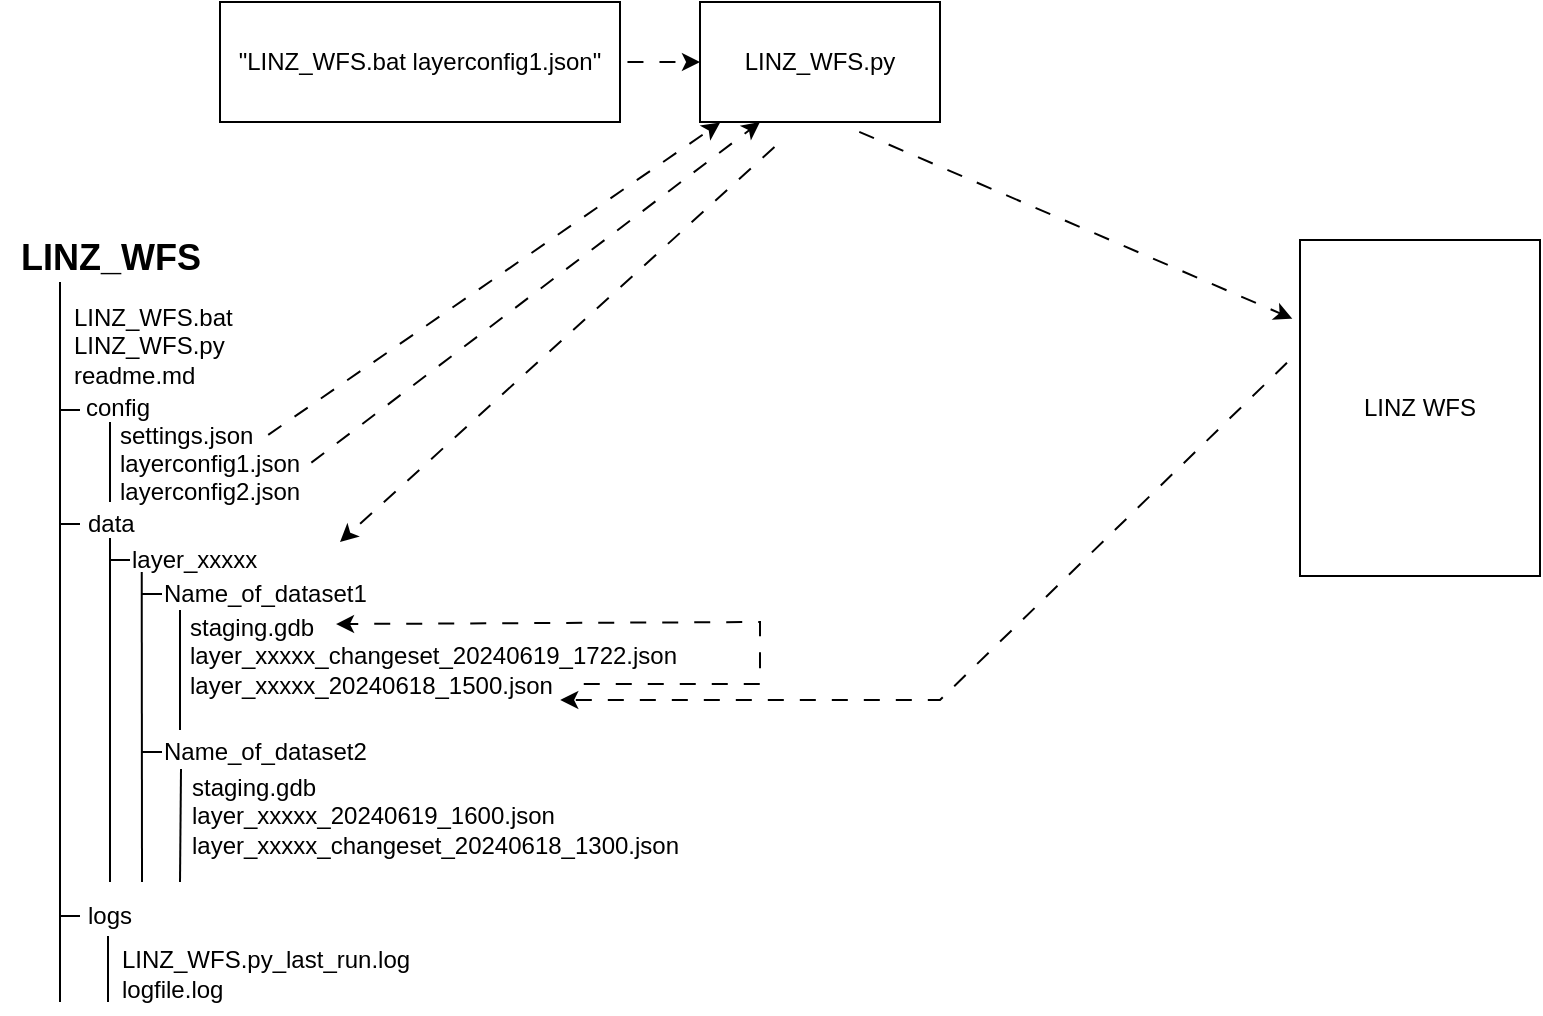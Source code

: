 <mxfile version="24.5.3" type="device" pages="2">
  <diagram name="Page-1" id="Ze1bGlfE2ohfcfPHaHTk">
    <mxGraphModel dx="1186" dy="729" grid="1" gridSize="10" guides="1" tooltips="1" connect="1" arrows="1" fold="1" page="1" pageScale="1" pageWidth="1654" pageHeight="1169" math="0" shadow="0">
      <root>
        <mxCell id="0" />
        <mxCell id="1" parent="0" />
        <mxCell id="RaZKygg7HJR882cANAni-19" value="layer_xxxxx" style="text;html=1;align=left;verticalAlign=middle;resizable=0;points=[];autosize=1;strokeColor=none;fillColor=none;" vertex="1" parent="1">
          <mxGeometry x="354" y="504" width="90" height="30" as="geometry" />
        </mxCell>
        <mxCell id="RaZKygg7HJR882cANAni-39" style="edgeStyle=orthogonalEdgeStyle;rounded=0;orthogonalLoop=1;jettySize=auto;html=1;entryX=0;entryY=0.5;entryDx=0;entryDy=0;flowAnimation=1;" edge="1" parent="1" source="LDll9gO7FLfQ4PAIb5rC-1" target="LDll9gO7FLfQ4PAIb5rC-2">
          <mxGeometry relative="1" as="geometry" />
        </mxCell>
        <mxCell id="LDll9gO7FLfQ4PAIb5rC-1" value="&quot;LINZ_WFS.bat layerconfig1.json&quot;" style="rounded=0;whiteSpace=wrap;html=1;" parent="1" vertex="1">
          <mxGeometry x="400" y="240" width="200" height="60" as="geometry" />
        </mxCell>
        <mxCell id="LDll9gO7FLfQ4PAIb5rC-2" value="LINZ_WFS.py" style="rounded=0;whiteSpace=wrap;html=1;" parent="1" vertex="1">
          <mxGeometry x="640" y="240" width="120" height="60" as="geometry" />
        </mxCell>
        <mxCell id="RaZKygg7HJR882cANAni-2" value="LINZ_WFS" style="text;html=1;align=center;verticalAlign=middle;resizable=0;points=[];autosize=1;strokeColor=none;fillColor=none;fontStyle=1;fontSize=18;" vertex="1" parent="1">
          <mxGeometry x="290" y="348" width="110" height="40" as="geometry" />
        </mxCell>
        <mxCell id="RaZKygg7HJR882cANAni-5" value="LINZ_WFS.bat&lt;div&gt;LINZ_WFS.py&lt;/div&gt;&lt;div&gt;readme.md&lt;/div&gt;" style="text;html=1;align=left;verticalAlign=middle;resizable=0;points=[];autosize=1;strokeColor=none;fillColor=none;" vertex="1" parent="1">
          <mxGeometry x="325" y="382" width="100" height="60" as="geometry" />
        </mxCell>
        <mxCell id="RaZKygg7HJR882cANAni-6" value="" style="endArrow=none;html=1;rounded=0;" edge="1" parent="1">
          <mxGeometry width="50" height="50" relative="1" as="geometry">
            <mxPoint x="320" y="740" as="sourcePoint" />
            <mxPoint x="320" y="380" as="targetPoint" />
          </mxGeometry>
        </mxCell>
        <mxCell id="RaZKygg7HJR882cANAni-7" value="" style="endArrow=none;html=1;rounded=0;" edge="1" parent="1">
          <mxGeometry width="50" height="50" relative="1" as="geometry">
            <mxPoint x="320" y="444.02" as="sourcePoint" />
            <mxPoint x="330" y="444" as="targetPoint" />
          </mxGeometry>
        </mxCell>
        <mxCell id="RaZKygg7HJR882cANAni-8" value="" style="endArrow=none;html=1;rounded=0;" edge="1" parent="1">
          <mxGeometry width="50" height="50" relative="1" as="geometry">
            <mxPoint x="320" y="501.02" as="sourcePoint" />
            <mxPoint x="330" y="501" as="targetPoint" />
          </mxGeometry>
        </mxCell>
        <mxCell id="RaZKygg7HJR882cANAni-11" value="config" style="text;html=1;align=left;verticalAlign=middle;resizable=0;points=[];autosize=1;strokeColor=none;fillColor=none;" vertex="1" parent="1">
          <mxGeometry x="331" y="428" width="60" height="30" as="geometry" />
        </mxCell>
        <mxCell id="RaZKygg7HJR882cANAni-12" value="logs" style="text;html=1;align=left;verticalAlign=middle;resizable=0;points=[];autosize=1;strokeColor=none;fillColor=none;" vertex="1" parent="1">
          <mxGeometry x="332" y="682" width="50" height="30" as="geometry" />
        </mxCell>
        <mxCell id="RaZKygg7HJR882cANAni-14" value="data" style="text;html=1;align=left;verticalAlign=middle;resizable=0;points=[];autosize=1;strokeColor=none;fillColor=none;" vertex="1" parent="1">
          <mxGeometry x="332" y="486" width="50" height="30" as="geometry" />
        </mxCell>
        <mxCell id="RaZKygg7HJR882cANAni-15" value="" style="endArrow=none;html=1;rounded=0;" edge="1" parent="1">
          <mxGeometry width="50" height="50" relative="1" as="geometry">
            <mxPoint x="345" y="680" as="sourcePoint" />
            <mxPoint x="345" y="508" as="targetPoint" />
          </mxGeometry>
        </mxCell>
        <mxCell id="RaZKygg7HJR882cANAni-18" value="Name_of_dataset1" style="text;html=1;align=left;verticalAlign=middle;resizable=0;points=[];autosize=1;strokeColor=none;fillColor=none;" vertex="1" parent="1">
          <mxGeometry x="370" y="521" width="120" height="30" as="geometry" />
        </mxCell>
        <mxCell id="RaZKygg7HJR882cANAni-20" value="Name_of_dataset2" style="text;html=1;align=left;verticalAlign=middle;resizable=0;points=[];autosize=1;strokeColor=none;fillColor=none;" vertex="1" parent="1">
          <mxGeometry x="370" y="600" width="120" height="30" as="geometry" />
        </mxCell>
        <mxCell id="RaZKygg7HJR882cANAni-21" value="" style="endArrow=none;html=1;rounded=0;" edge="1" parent="1">
          <mxGeometry width="50" height="50" relative="1" as="geometry">
            <mxPoint x="361" y="680" as="sourcePoint" />
            <mxPoint x="360.86" y="525" as="targetPoint" />
          </mxGeometry>
        </mxCell>
        <mxCell id="RaZKygg7HJR882cANAni-24" value="" style="endArrow=none;html=1;rounded=0;" edge="1" parent="1">
          <mxGeometry width="50" height="50" relative="1" as="geometry">
            <mxPoint x="345" y="519.02" as="sourcePoint" />
            <mxPoint x="355" y="519" as="targetPoint" />
          </mxGeometry>
        </mxCell>
        <mxCell id="RaZKygg7HJR882cANAni-25" value="" style="endArrow=none;html=1;rounded=0;" edge="1" parent="1">
          <mxGeometry width="50" height="50" relative="1" as="geometry">
            <mxPoint x="361" y="535.96" as="sourcePoint" />
            <mxPoint x="371" y="535.94" as="targetPoint" />
          </mxGeometry>
        </mxCell>
        <mxCell id="RaZKygg7HJR882cANAni-26" value="" style="endArrow=none;html=1;rounded=0;" edge="1" parent="1">
          <mxGeometry width="50" height="50" relative="1" as="geometry">
            <mxPoint x="345" y="490" as="sourcePoint" />
            <mxPoint x="345" y="450" as="targetPoint" />
          </mxGeometry>
        </mxCell>
        <mxCell id="RaZKygg7HJR882cANAni-27" value="settings.json" style="text;html=1;align=left;verticalAlign=middle;resizable=0;points=[];autosize=1;strokeColor=none;fillColor=none;" vertex="1" parent="1">
          <mxGeometry x="348" y="442" width="90" height="30" as="geometry" />
        </mxCell>
        <mxCell id="RaZKygg7HJR882cANAni-28" value="layerconfig1.json" style="text;html=1;align=left;verticalAlign=middle;resizable=0;points=[];autosize=1;strokeColor=none;fillColor=none;" vertex="1" parent="1">
          <mxGeometry x="348" y="456" width="110" height="30" as="geometry" />
        </mxCell>
        <mxCell id="RaZKygg7HJR882cANAni-29" value="layerconfig2.json" style="text;html=1;align=left;verticalAlign=middle;resizable=0;points=[];autosize=1;strokeColor=none;fillColor=none;" vertex="1" parent="1">
          <mxGeometry x="348" y="470" width="110" height="30" as="geometry" />
        </mxCell>
        <mxCell id="RaZKygg7HJR882cANAni-30" value="" style="endArrow=none;html=1;rounded=0;" edge="1" parent="1">
          <mxGeometry width="50" height="50" relative="1" as="geometry">
            <mxPoint x="380" y="604" as="sourcePoint" />
            <mxPoint x="380" y="544" as="targetPoint" />
          </mxGeometry>
        </mxCell>
        <mxCell id="RaZKygg7HJR882cANAni-31" value="LINZ_WFS.py_last_run.log&lt;div&gt;logfile.log&lt;/div&gt;" style="text;html=1;align=left;verticalAlign=middle;resizable=0;points=[];autosize=1;strokeColor=none;fillColor=none;" vertex="1" parent="1">
          <mxGeometry x="349" y="706" width="170" height="40" as="geometry" />
        </mxCell>
        <mxCell id="RaZKygg7HJR882cANAni-32" value="staging.gdb&lt;div&gt;layer_xxxxx_changeset_20240619_1722.json&lt;/div&gt;&lt;div&gt;layer_xxxxx_20240618_1500.json&lt;/div&gt;" style="text;html=1;align=left;verticalAlign=middle;resizable=0;points=[];autosize=1;strokeColor=none;fillColor=none;" vertex="1" parent="1">
          <mxGeometry x="383" y="537" width="270" height="60" as="geometry" />
        </mxCell>
        <mxCell id="RaZKygg7HJR882cANAni-33" value="" style="endArrow=none;html=1;rounded=0;" edge="1" parent="1">
          <mxGeometry width="50" height="50" relative="1" as="geometry">
            <mxPoint x="361" y="615.02" as="sourcePoint" />
            <mxPoint x="371" y="615" as="targetPoint" />
          </mxGeometry>
        </mxCell>
        <mxCell id="RaZKygg7HJR882cANAni-34" value="" style="endArrow=none;html=1;rounded=0;" edge="1" parent="1">
          <mxGeometry width="50" height="50" relative="1" as="geometry">
            <mxPoint x="380" y="680" as="sourcePoint" />
            <mxPoint x="380.5" y="623.5" as="targetPoint" />
          </mxGeometry>
        </mxCell>
        <mxCell id="RaZKygg7HJR882cANAni-35" value="staging.gdb&lt;div&gt;layer_xxxxx_20240619_1600.json&lt;/div&gt;&lt;div&gt;layer_xxxxx_changeset_20240618_1300.json&lt;/div&gt;" style="text;html=1;align=left;verticalAlign=middle;resizable=0;points=[];autosize=1;strokeColor=none;fillColor=none;" vertex="1" parent="1">
          <mxGeometry x="383.5" y="616.5" width="270" height="60" as="geometry" />
        </mxCell>
        <mxCell id="RaZKygg7HJR882cANAni-36" value="" style="endArrow=none;html=1;rounded=0;" edge="1" parent="1">
          <mxGeometry width="50" height="50" relative="1" as="geometry">
            <mxPoint x="320" y="697.02" as="sourcePoint" />
            <mxPoint x="330" y="697" as="targetPoint" />
          </mxGeometry>
        </mxCell>
        <mxCell id="RaZKygg7HJR882cANAni-37" value="" style="endArrow=none;html=1;rounded=0;" edge="1" parent="1">
          <mxGeometry width="50" height="50" relative="1" as="geometry">
            <mxPoint x="344" y="740" as="sourcePoint" />
            <mxPoint x="344" y="707" as="targetPoint" />
          </mxGeometry>
        </mxCell>
        <mxCell id="RaZKygg7HJR882cANAni-38" value="LINZ WFS" style="rounded=0;whiteSpace=wrap;html=1;" vertex="1" parent="1">
          <mxGeometry x="940" y="359" width="120" height="168" as="geometry" />
        </mxCell>
        <mxCell id="RaZKygg7HJR882cANAni-40" value="" style="endArrow=classic;html=1;rounded=0;exitX=0.664;exitY=0.085;exitDx=0;exitDy=0;exitPerimeter=0;flowAnimation=1;entryX=0.084;entryY=1.005;entryDx=0;entryDy=0;entryPerimeter=0;" edge="1" parent="1" source="RaZKygg7HJR882cANAni-28" target="LDll9gO7FLfQ4PAIb5rC-2">
          <mxGeometry width="50" height="50" relative="1" as="geometry">
            <mxPoint x="590" y="420" as="sourcePoint" />
            <mxPoint x="650" y="310" as="targetPoint" />
          </mxGeometry>
        </mxCell>
        <mxCell id="RaZKygg7HJR882cANAni-41" value="" style="endArrow=classic;html=1;rounded=0;exitX=0.861;exitY=0.086;exitDx=0;exitDy=0;exitPerimeter=0;flowAnimation=1;entryX=0.25;entryY=1;entryDx=0;entryDy=0;" edge="1" parent="1" source="RaZKygg7HJR882cANAni-29" target="LDll9gO7FLfQ4PAIb5rC-2">
          <mxGeometry width="50" height="50" relative="1" as="geometry">
            <mxPoint x="431" y="469" as="sourcePoint" />
            <mxPoint x="660" y="320" as="targetPoint" />
          </mxGeometry>
        </mxCell>
        <mxCell id="RaZKygg7HJR882cANAni-42" value="" style="endArrow=classic;html=1;rounded=0;exitX=0.861;exitY=0.086;exitDx=0;exitDy=0;exitPerimeter=0;flowAnimation=1;" edge="1" parent="1">
          <mxGeometry width="50" height="50" relative="1" as="geometry">
            <mxPoint x="680" y="310" as="sourcePoint" />
            <mxPoint x="460" y="510" as="targetPoint" />
          </mxGeometry>
        </mxCell>
        <mxCell id="RaZKygg7HJR882cANAni-43" value="" style="endArrow=classic;html=1;rounded=0;exitX=0.635;exitY=1.057;exitDx=0;exitDy=0;exitPerimeter=0;flowAnimation=1;entryX=-0.032;entryY=0.234;entryDx=0;entryDy=0;entryPerimeter=0;" edge="1" parent="1" source="LDll9gO7FLfQ4PAIb5rC-2" target="RaZKygg7HJR882cANAni-38">
          <mxGeometry width="50" height="50" relative="1" as="geometry">
            <mxPoint x="750" y="337" as="sourcePoint" />
            <mxPoint x="530" y="537" as="targetPoint" />
          </mxGeometry>
        </mxCell>
        <mxCell id="RaZKygg7HJR882cANAni-44" value="" style="endArrow=classic;html=1;rounded=0;exitX=-0.032;exitY=0.356;exitDx=0;exitDy=0;exitPerimeter=0;flowAnimation=1;entryX=0.693;entryY=0.883;entryDx=0;entryDy=0;entryPerimeter=0;" edge="1" parent="1">
          <mxGeometry width="50" height="50" relative="1" as="geometry">
            <mxPoint x="936.16" y="417.808" as="sourcePoint" />
            <mxPoint x="570.11" y="588.98" as="targetPoint" />
            <Array as="points">
              <mxPoint x="760" y="589" />
            </Array>
          </mxGeometry>
        </mxCell>
        <mxCell id="RaZKygg7HJR882cANAni-45" value="" style="endArrow=classic;html=1;rounded=0;exitX=0.693;exitY=0.717;exitDx=0;exitDy=0;exitPerimeter=0;flowAnimation=1;entryX=0.248;entryY=0.217;entryDx=0;entryDy=0;entryPerimeter=0;" edge="1" parent="1">
          <mxGeometry width="50" height="50" relative="1" as="geometry">
            <mxPoint x="578.15" y="581.02" as="sourcePoint" />
            <mxPoint x="458.0" y="551.02" as="targetPoint" />
            <Array as="points">
              <mxPoint x="670" y="581" />
              <mxPoint x="670" y="550" />
            </Array>
          </mxGeometry>
        </mxCell>
      </root>
    </mxGraphModel>
  </diagram>
  <diagram id="kFZ4mK9KGCh9pMJ1I_Pz" name="Page-2">
    <mxGraphModel dx="1779" dy="1094" grid="1" gridSize="10" guides="1" tooltips="1" connect="1" arrows="1" fold="1" page="1" pageScale="1" pageWidth="1169" pageHeight="827" math="0" shadow="0">
      <root>
        <mxCell id="0" />
        <mxCell id="1" parent="0" />
        <mxCell id="GNlKxyIuIKPViT63K3h2-47" value="" style="rounded=0;whiteSpace=wrap;html=1;textShadow=1;" vertex="1" parent="1">
          <mxGeometry x="70" y="40" width="710" height="1060" as="geometry" />
        </mxCell>
        <mxCell id="GNlKxyIuIKPViT63K3h2-22" style="edgeStyle=orthogonalEdgeStyle;rounded=0;orthogonalLoop=1;jettySize=auto;html=1;entryX=0.5;entryY=0;entryDx=0;entryDy=0;flowAnimation=1;textShadow=1;" edge="1" parent="1" source="GNlKxyIuIKPViT63K3h2-4" target="GNlKxyIuIKPViT63K3h2-7">
          <mxGeometry relative="1" as="geometry" />
        </mxCell>
        <mxCell id="GNlKxyIuIKPViT63K3h2-4" value="Load config file&lt;div&gt;e.g. layerconfig1.json&lt;/div&gt;" style="whiteSpace=wrap;html=1;textShadow=1;shadow=1;" vertex="1" parent="1">
          <mxGeometry x="370" y="160" width="160" height="60" as="geometry" />
        </mxCell>
        <mxCell id="GNlKxyIuIKPViT63K3h2-5" value="Load settings.json" style="whiteSpace=wrap;html=1;shadow=1;textShadow=1;" vertex="1" parent="1">
          <mxGeometry x="370" y="70" width="160" height="60" as="geometry" />
        </mxCell>
        <mxCell id="GNlKxyIuIKPViT63K3h2-24" style="edgeStyle=orthogonalEdgeStyle;rounded=0;orthogonalLoop=1;jettySize=auto;html=1;entryX=0.5;entryY=0;entryDx=0;entryDy=0;flowAnimation=1;textShadow=1;" edge="1" parent="1" source="GNlKxyIuIKPViT63K3h2-6" target="GNlKxyIuIKPViT63K3h2-8">
          <mxGeometry relative="1" as="geometry" />
        </mxCell>
        <mxCell id="GNlKxyIuIKPViT63K3h2-27" value="NO" style="edgeLabel;html=1;align=center;verticalAlign=middle;resizable=0;points=[];textShadow=1;" vertex="1" connectable="0" parent="GNlKxyIuIKPViT63K3h2-24">
          <mxGeometry x="-0.394" y="1" relative="1" as="geometry">
            <mxPoint as="offset" />
          </mxGeometry>
        </mxCell>
        <mxCell id="GNlKxyIuIKPViT63K3h2-25" style="edgeStyle=orthogonalEdgeStyle;rounded=0;orthogonalLoop=1;jettySize=auto;html=1;entryX=0.5;entryY=0;entryDx=0;entryDy=0;flowAnimation=1;textShadow=1;" edge="1" parent="1" source="GNlKxyIuIKPViT63K3h2-6" target="GNlKxyIuIKPViT63K3h2-9">
          <mxGeometry relative="1" as="geometry" />
        </mxCell>
        <mxCell id="GNlKxyIuIKPViT63K3h2-26" value="YES" style="edgeLabel;html=1;align=center;verticalAlign=middle;resizable=0;points=[];textShadow=1;" vertex="1" connectable="0" parent="GNlKxyIuIKPViT63K3h2-25">
          <mxGeometry x="-0.223" y="-1" relative="1" as="geometry">
            <mxPoint as="offset" />
          </mxGeometry>
        </mxCell>
        <mxCell id="GNlKxyIuIKPViT63K3h2-6" value="Is changeset?" style="rhombus;whiteSpace=wrap;html=1;textShadow=1;shadow=1;" vertex="1" parent="1">
          <mxGeometry x="390" y="333" width="120" height="110" as="geometry" />
        </mxCell>
        <mxCell id="GNlKxyIuIKPViT63K3h2-23" style="edgeStyle=orthogonalEdgeStyle;rounded=0;orthogonalLoop=1;jettySize=auto;html=1;entryX=0.5;entryY=0;entryDx=0;entryDy=0;flowAnimation=1;textShadow=1;" edge="1" parent="1" source="GNlKxyIuIKPViT63K3h2-7" target="GNlKxyIuIKPViT63K3h2-6">
          <mxGeometry relative="1" as="geometry" />
        </mxCell>
        <mxCell id="GNlKxyIuIKPViT63K3h2-7" value="Download raw data to json file in data directory" style="whiteSpace=wrap;html=1;textShadow=1;shadow=1;" vertex="1" parent="1">
          <mxGeometry x="370" y="250" width="160" height="60" as="geometry" />
        </mxCell>
        <mxCell id="GNlKxyIuIKPViT63K3h2-28" style="edgeStyle=orthogonalEdgeStyle;rounded=0;orthogonalLoop=1;jettySize=auto;html=1;entryX=0.5;entryY=0;entryDx=0;entryDy=0;flowAnimation=1;textShadow=1;" edge="1" parent="1" source="GNlKxyIuIKPViT63K3h2-8" target="GNlKxyIuIKPViT63K3h2-10">
          <mxGeometry relative="1" as="geometry" />
        </mxCell>
        <mxCell id="GNlKxyIuIKPViT63K3h2-8" value="Delete main layer in staging.gdb" style="whiteSpace=wrap;html=1;textShadow=1;shadow=1;" vertex="1" parent="1">
          <mxGeometry x="210" y="418" width="160" height="60" as="geometry" />
        </mxCell>
        <mxCell id="GNlKxyIuIKPViT63K3h2-31" style="edgeStyle=orthogonalEdgeStyle;rounded=0;orthogonalLoop=1;jettySize=auto;html=1;entryX=0.5;entryY=0;entryDx=0;entryDy=0;flowAnimation=1;textShadow=1;" edge="1" parent="1" source="GNlKxyIuIKPViT63K3h2-9" target="GNlKxyIuIKPViT63K3h2-11">
          <mxGeometry relative="1" as="geometry" />
        </mxCell>
        <mxCell id="GNlKxyIuIKPViT63K3h2-9" value="Delete changeset layer in staging.gdb" style="whiteSpace=wrap;html=1;textShadow=1;shadow=1;" vertex="1" parent="1">
          <mxGeometry x="530" y="418" width="160" height="60" as="geometry" />
        </mxCell>
        <mxCell id="GNlKxyIuIKPViT63K3h2-29" style="edgeStyle=orthogonalEdgeStyle;rounded=0;orthogonalLoop=1;jettySize=auto;html=1;entryX=0.5;entryY=0;entryDx=0;entryDy=0;flowAnimation=1;textShadow=1;" edge="1" parent="1" source="GNlKxyIuIKPViT63K3h2-10" target="GNlKxyIuIKPViT63K3h2-12">
          <mxGeometry relative="1" as="geometry" />
        </mxCell>
        <mxCell id="GNlKxyIuIKPViT63K3h2-10" value="Recreate main layer by converting JSON data to feature class" style="whiteSpace=wrap;html=1;textShadow=1;shadow=1;" vertex="1" parent="1">
          <mxGeometry x="210" y="508" width="160" height="60" as="geometry" />
        </mxCell>
        <mxCell id="GNlKxyIuIKPViT63K3h2-30" style="edgeStyle=orthogonalEdgeStyle;rounded=0;orthogonalLoop=1;jettySize=auto;html=1;entryX=0.5;entryY=0;entryDx=0;entryDy=0;flowAnimation=1;textShadow=1;" edge="1" parent="1" source="GNlKxyIuIKPViT63K3h2-11" target="GNlKxyIuIKPViT63K3h2-18">
          <mxGeometry relative="1" as="geometry" />
        </mxCell>
        <mxCell id="GNlKxyIuIKPViT63K3h2-11" value="Apply changes from changeset layer in staging gdb to main layer in staging.gdb" style="whiteSpace=wrap;html=1;textShadow=1;shadow=1;" vertex="1" parent="1">
          <mxGeometry x="530" y="508" width="160" height="60" as="geometry" />
        </mxCell>
        <mxCell id="GNlKxyIuIKPViT63K3h2-32" style="edgeStyle=orthogonalEdgeStyle;rounded=0;orthogonalLoop=1;jettySize=auto;html=1;entryX=0.5;entryY=0;entryDx=0;entryDy=0;flowAnimation=1;textShadow=1;" edge="1" parent="1" source="GNlKxyIuIKPViT63K3h2-12" target="GNlKxyIuIKPViT63K3h2-14">
          <mxGeometry relative="1" as="geometry" />
        </mxCell>
        <mxCell id="GNlKxyIuIKPViT63K3h2-39" value="YES" style="edgeLabel;html=1;align=center;verticalAlign=middle;resizable=0;points=[];textShadow=1;" vertex="1" connectable="0" parent="GNlKxyIuIKPViT63K3h2-32">
          <mxGeometry x="-0.578" y="-1" relative="1" as="geometry">
            <mxPoint as="offset" />
          </mxGeometry>
        </mxCell>
        <mxCell id="GNlKxyIuIKPViT63K3h2-40" style="edgeStyle=orthogonalEdgeStyle;rounded=0;orthogonalLoop=1;jettySize=auto;html=1;entryX=0.5;entryY=0;entryDx=0;entryDy=0;flowAnimation=1;textShadow=1;" edge="1" parent="1" source="GNlKxyIuIKPViT63K3h2-12" target="GNlKxyIuIKPViT63K3h2-20">
          <mxGeometry relative="1" as="geometry" />
        </mxCell>
        <mxCell id="GNlKxyIuIKPViT63K3h2-41" value="NO" style="edgeLabel;html=1;align=center;verticalAlign=middle;resizable=0;points=[];textShadow=1;" vertex="1" connectable="0" parent="GNlKxyIuIKPViT63K3h2-40">
          <mxGeometry x="-0.854" y="1" relative="1" as="geometry">
            <mxPoint as="offset" />
          </mxGeometry>
        </mxCell>
        <mxCell id="GNlKxyIuIKPViT63K3h2-12" value="Target specified?" style="rhombus;whiteSpace=wrap;html=1;textShadow=1;shadow=1;" vertex="1" parent="1">
          <mxGeometry x="230" y="598" width="120" height="110" as="geometry" />
        </mxCell>
        <mxCell id="GNlKxyIuIKPViT63K3h2-35" style="edgeStyle=orthogonalEdgeStyle;rounded=0;orthogonalLoop=1;jettySize=auto;html=1;entryX=0.5;entryY=0;entryDx=0;entryDy=0;exitX=0;exitY=0.5;exitDx=0;exitDy=0;flowAnimation=1;textShadow=1;" edge="1" parent="1" source="GNlKxyIuIKPViT63K3h2-14" target="GNlKxyIuIKPViT63K3h2-15">
          <mxGeometry relative="1" as="geometry" />
        </mxCell>
        <mxCell id="GNlKxyIuIKPViT63K3h2-49" value="YES" style="edgeLabel;html=1;align=center;verticalAlign=middle;resizable=0;points=[];textShadow=1;" vertex="1" connectable="0" parent="GNlKxyIuIKPViT63K3h2-35">
          <mxGeometry x="0.254" y="-1" relative="1" as="geometry">
            <mxPoint x="1" as="offset" />
          </mxGeometry>
        </mxCell>
        <mxCell id="GNlKxyIuIKPViT63K3h2-36" style="edgeStyle=orthogonalEdgeStyle;rounded=0;orthogonalLoop=1;jettySize=auto;html=1;entryX=0.5;entryY=0;entryDx=0;entryDy=0;exitX=1;exitY=0.5;exitDx=0;exitDy=0;flowAnimation=1;textShadow=1;" edge="1" parent="1" source="GNlKxyIuIKPViT63K3h2-14" target="GNlKxyIuIKPViT63K3h2-17">
          <mxGeometry relative="1" as="geometry" />
        </mxCell>
        <mxCell id="GNlKxyIuIKPViT63K3h2-50" value="NO" style="edgeLabel;html=1;align=center;verticalAlign=middle;resizable=0;points=[];textShadow=1;" vertex="1" connectable="0" parent="GNlKxyIuIKPViT63K3h2-36">
          <mxGeometry x="0.234" y="1" relative="1" as="geometry">
            <mxPoint as="offset" />
          </mxGeometry>
        </mxCell>
        <mxCell id="GNlKxyIuIKPViT63K3h2-14" value="Is target versioned&lt;div&gt;or has attachments?&lt;/div&gt;" style="rhombus;whiteSpace=wrap;html=1;textShadow=1;shadow=1;" vertex="1" parent="1">
          <mxGeometry x="215" y="738" width="150" height="110" as="geometry" />
        </mxCell>
        <mxCell id="GNlKxyIuIKPViT63K3h2-37" style="edgeStyle=orthogonalEdgeStyle;rounded=0;orthogonalLoop=1;jettySize=auto;html=1;entryX=0.5;entryY=0;entryDx=0;entryDy=0;flowAnimation=1;textShadow=1;" edge="1" parent="1" source="GNlKxyIuIKPViT63K3h2-15" target="GNlKxyIuIKPViT63K3h2-16">
          <mxGeometry relative="1" as="geometry" />
        </mxCell>
        <mxCell id="GNlKxyIuIKPViT63K3h2-15" value="Use DeleteRows to delete all rows in target." style="whiteSpace=wrap;html=1;textShadow=1;shadow=1;" vertex="1" parent="1">
          <mxGeometry x="140" y="837" width="100" height="60" as="geometry" />
        </mxCell>
        <mxCell id="GNlKxyIuIKPViT63K3h2-45" style="edgeStyle=orthogonalEdgeStyle;rounded=0;orthogonalLoop=1;jettySize=auto;html=1;entryX=0;entryY=0.5;entryDx=0;entryDy=0;exitX=0.5;exitY=1;exitDx=0;exitDy=0;flowAnimation=1;textShadow=1;" edge="1" parent="1" source="GNlKxyIuIKPViT63K3h2-16" target="GNlKxyIuIKPViT63K3h2-20">
          <mxGeometry relative="1" as="geometry" />
        </mxCell>
        <mxCell id="GNlKxyIuIKPViT63K3h2-16" value="Append all data from main layer in staging.gdb to target." style="whiteSpace=wrap;html=1;textShadow=1;shadow=1;" vertex="1" parent="1">
          <mxGeometry x="210" y="947" width="160" height="60" as="geometry" />
        </mxCell>
        <mxCell id="GNlKxyIuIKPViT63K3h2-38" style="edgeStyle=orthogonalEdgeStyle;rounded=0;orthogonalLoop=1;jettySize=auto;html=1;entryX=0.5;entryY=0;entryDx=0;entryDy=0;flowAnimation=1;textShadow=1;" edge="1" parent="1" source="GNlKxyIuIKPViT63K3h2-17" target="GNlKxyIuIKPViT63K3h2-16">
          <mxGeometry relative="1" as="geometry" />
        </mxCell>
        <mxCell id="GNlKxyIuIKPViT63K3h2-17" value="Use TruncateTable to delete all rows in target." style="whiteSpace=wrap;html=1;textShadow=1;shadow=1;" vertex="1" parent="1">
          <mxGeometry x="330" y="837" width="110" height="60" as="geometry" />
        </mxCell>
        <mxCell id="GNlKxyIuIKPViT63K3h2-42" style="edgeStyle=orthogonalEdgeStyle;rounded=0;orthogonalLoop=1;jettySize=auto;html=1;entryX=0.5;entryY=0;entryDx=0;entryDy=0;flowAnimation=1;textShadow=1;" edge="1" parent="1" source="GNlKxyIuIKPViT63K3h2-18" target="GNlKxyIuIKPViT63K3h2-20">
          <mxGeometry relative="1" as="geometry" />
        </mxCell>
        <mxCell id="GNlKxyIuIKPViT63K3h2-43" value="NO" style="edgeLabel;html=1;align=center;verticalAlign=middle;resizable=0;points=[];textShadow=1;" vertex="1" connectable="0" parent="GNlKxyIuIKPViT63K3h2-42">
          <mxGeometry x="-0.825" y="1" relative="1" as="geometry">
            <mxPoint as="offset" />
          </mxGeometry>
        </mxCell>
        <mxCell id="GNlKxyIuIKPViT63K3h2-18" value="Target specified?" style="rhombus;whiteSpace=wrap;html=1;textShadow=1;shadow=1;" vertex="1" parent="1">
          <mxGeometry x="550" y="598" width="120" height="110" as="geometry" />
        </mxCell>
        <mxCell id="GNlKxyIuIKPViT63K3h2-46" style="edgeStyle=orthogonalEdgeStyle;rounded=0;orthogonalLoop=1;jettySize=auto;html=1;entryX=1;entryY=0.5;entryDx=0;entryDy=0;exitX=0.5;exitY=1;exitDx=0;exitDy=0;flowAnimation=1;textShadow=1;" edge="1" parent="1" source="GNlKxyIuIKPViT63K3h2-19" target="GNlKxyIuIKPViT63K3h2-20">
          <mxGeometry relative="1" as="geometry" />
        </mxCell>
        <mxCell id="GNlKxyIuIKPViT63K3h2-19" value="Apply changes from changeset layer in staging gdb to target." style="whiteSpace=wrap;html=1;textShadow=1;shadow=1;" vertex="1" parent="1">
          <mxGeometry x="520" y="748" width="160" height="60" as="geometry" />
        </mxCell>
        <mxCell id="GNlKxyIuIKPViT63K3h2-20" value="FINISH" style="ellipse;whiteSpace=wrap;html=1;textShadow=1;shadow=1;" vertex="1" parent="1">
          <mxGeometry x="410" y="1002" width="80" height="80" as="geometry" />
        </mxCell>
        <mxCell id="GNlKxyIuIKPViT63K3h2-21" style="edgeStyle=orthogonalEdgeStyle;rounded=0;orthogonalLoop=1;jettySize=auto;html=1;entryX=0.499;entryY=-0.044;entryDx=0;entryDy=0;entryPerimeter=0;flowAnimation=1;textShadow=1;" edge="1" parent="1" source="GNlKxyIuIKPViT63K3h2-5" target="GNlKxyIuIKPViT63K3h2-4">
          <mxGeometry relative="1" as="geometry" />
        </mxCell>
        <mxCell id="GNlKxyIuIKPViT63K3h2-33" style="edgeStyle=orthogonalEdgeStyle;rounded=0;orthogonalLoop=1;jettySize=auto;html=1;entryX=0.561;entryY=-0.018;entryDx=0;entryDy=0;entryPerimeter=0;flowAnimation=1;textShadow=1;" edge="1" parent="1" source="GNlKxyIuIKPViT63K3h2-18" target="GNlKxyIuIKPViT63K3h2-19">
          <mxGeometry relative="1" as="geometry" />
        </mxCell>
        <mxCell id="GNlKxyIuIKPViT63K3h2-48" value="YES" style="edgeLabel;html=1;align=center;verticalAlign=middle;resizable=0;points=[];textShadow=1;" vertex="1" connectable="0" parent="GNlKxyIuIKPViT63K3h2-33">
          <mxGeometry x="-0.238" relative="1" as="geometry">
            <mxPoint as="offset" />
          </mxGeometry>
        </mxCell>
      </root>
    </mxGraphModel>
  </diagram>
</mxfile>
